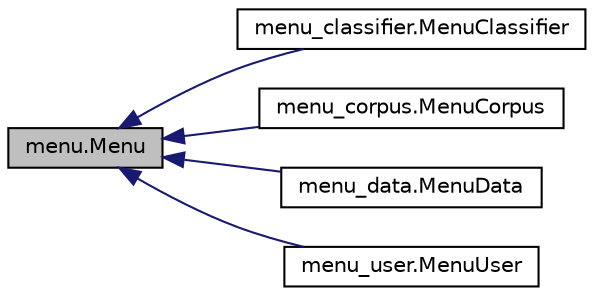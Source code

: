 digraph "menu.Menu"
{
  edge [fontname="Helvetica",fontsize="10",labelfontname="Helvetica",labelfontsize="10"];
  node [fontname="Helvetica",fontsize="10",shape=record];
  rankdir="LR";
  Node0 [label="menu.Menu",height=0.2,width=0.4,color="black", fillcolor="grey75", style="filled", fontcolor="black"];
  Node0 -> Node1 [dir="back",color="midnightblue",fontsize="10",style="solid",fontname="Helvetica"];
  Node1 [label="menu_classifier.MenuClassifier",height=0.2,width=0.4,color="black", fillcolor="white", style="filled",URL="$classmenu__classifier_1_1_menu_classifier.html"];
  Node0 -> Node2 [dir="back",color="midnightblue",fontsize="10",style="solid",fontname="Helvetica"];
  Node2 [label="menu_corpus.MenuCorpus",height=0.2,width=0.4,color="black", fillcolor="white", style="filled",URL="$classmenu__corpus_1_1_menu_corpus.html"];
  Node0 -> Node3 [dir="back",color="midnightblue",fontsize="10",style="solid",fontname="Helvetica"];
  Node3 [label="menu_data.MenuData",height=0.2,width=0.4,color="black", fillcolor="white", style="filled",URL="$classmenu__data_1_1_menu_data.html"];
  Node0 -> Node4 [dir="back",color="midnightblue",fontsize="10",style="solid",fontname="Helvetica"];
  Node4 [label="menu_user.MenuUser",height=0.2,width=0.4,color="black", fillcolor="white", style="filled",URL="$classmenu__user_1_1_menu_user.html"];
}

